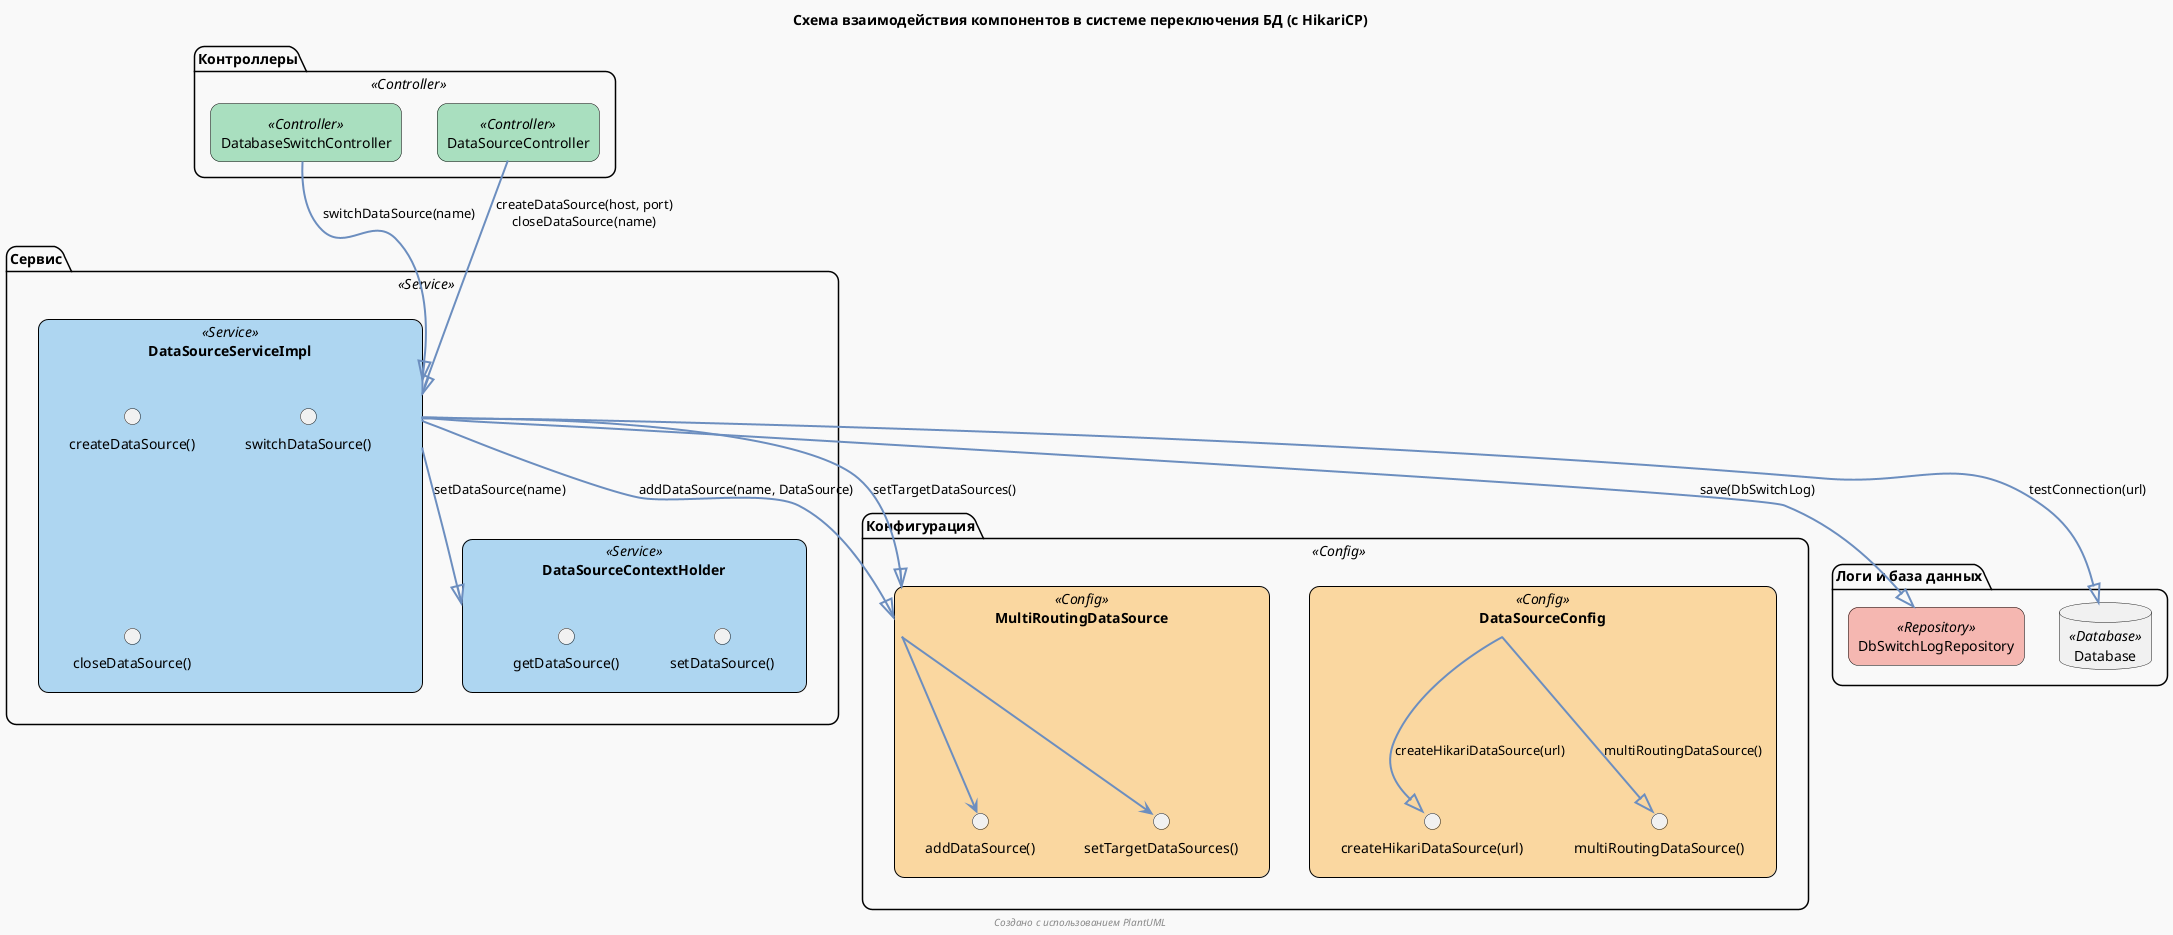 @startuml
skinparam backgroundColor #F9F9F9
skinparam componentStyle rectangle
skinparam shadowing false
skinparam roundcorner 20
skinparam ArrowColor #6C8EBF
skinparam ArrowThickness 2

' Цветовые акценты
skinparam component {
  BackgroundColor<<Config>> #FAD7A0
  BackgroundColor<<Service>> #AED6F1
  BackgroundColor<<Controller>> #A9DFBF
  BackgroundColor<<Repository>> #F5B7B1
  BackgroundColor<<Database>> #D5DBDB
  BorderColor black
  FontColor black
}

title <b>Схема взаимодействия компонентов в системе переключения БД (с HikariCP)</b>
center footer <i>Создано с использованием PlantUML</i>

package "Конфигурация" <<Config>> {
    component "DataSourceConfig" as cfg <<Config>> {
        interface "createHikariDataSource(url)" as chds
        interface "multiRoutingDataSource()" as mRDS
    }

    component "MultiRoutingDataSource" as rds <<Config>> {
        interface "addDataSource()" as ads
        interface "setTargetDataSources()" as sTDS
    }
}

package "Сервис" <<Service>> {
    component "DataSourceServiceImpl" as dsi <<Service>> {
        interface "createDataSource()" as cds
        interface "switchDataSource()" as swds
        interface "closeDataSource()" as clsds
    }

    component "DataSourceContextHolder" as dch <<Service>> {
        interface "setDataSource()" as sds
        interface "getDataSource()" as gds
    }
}

package "Контроллеры" <<Controller>> {
    component "DatabaseSwitchController" as dbc <<Controller>>
    component "DataSourceController" as dcc <<Controller>>
}

package "Логи и база данных" {
    component "DbSwitchLogRepository" as repo <<Repository>>
    database "Database" as db <<Database>>
}

' Контроллеры взаимодействуют с сервисами
dbc -[#6C8EBF]-|> dsi : switchDataSource(name)
dcc -[#6C8EBF]-|> dsi : createDataSource(host, port)\ncloseDataSource(name)

' Сервисы взаимодействуют с контекстом данных и маршрутизацией
dsi -[#6C8EBF]-|> dch : setDataSource(name)
dsi -[#6C8EBF]-|> rds : addDataSource(name, DataSource)
dsi -[#6C8EBF]-|> rds : setTargetDataSources()
dsi -[#6C8EBF]-|> repo : save(DbSwitchLog)
dsi -[#6C8EBF]-|> db : testConnection(url)

' Конфигурация создает начальные компоненты
cfg -[#6C8EBF]-|> chds : createHikariDataSource(url)
cfg -[#6C8EBF]-|> mRDS : multiRoutingDataSource()
rds --> ads
rds --> sTDS

@enduml

